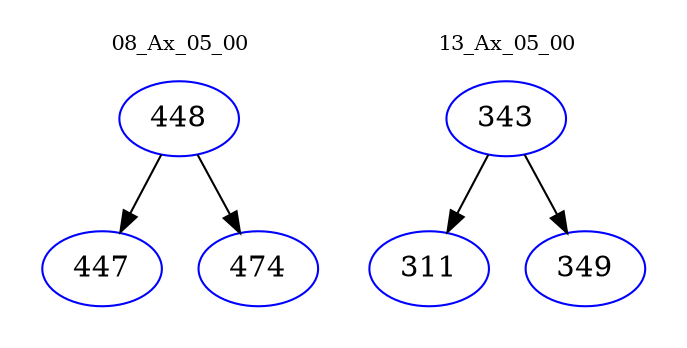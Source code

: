 digraph{
subgraph cluster_0 {
color = white
label = "08_Ax_05_00";
fontsize=10;
T0_448 [label="448", color="blue"]
T0_448 -> T0_447 [color="black"]
T0_447 [label="447", color="blue"]
T0_448 -> T0_474 [color="black"]
T0_474 [label="474", color="blue"]
}
subgraph cluster_1 {
color = white
label = "13_Ax_05_00";
fontsize=10;
T1_343 [label="343", color="blue"]
T1_343 -> T1_311 [color="black"]
T1_311 [label="311", color="blue"]
T1_343 -> T1_349 [color="black"]
T1_349 [label="349", color="blue"]
}
}
